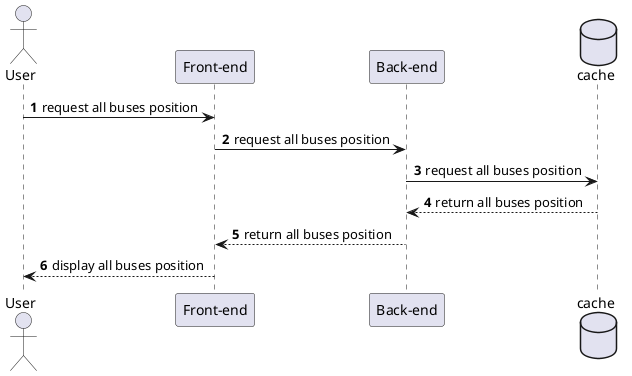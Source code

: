 @startuml sub sequence diagram visualization of all buses 
autonumber
actor       User       as U
participant "Front-end" as FE
participant "Back-end" as BE
database    cache    as Ca

U -> FE : request all buses position
FE -> BE : request all buses position
BE -> Ca : request all buses position
Ca --> BE : return all buses position
BE --> FE : return all buses position
FE --> U : display all buses position

@enduml
